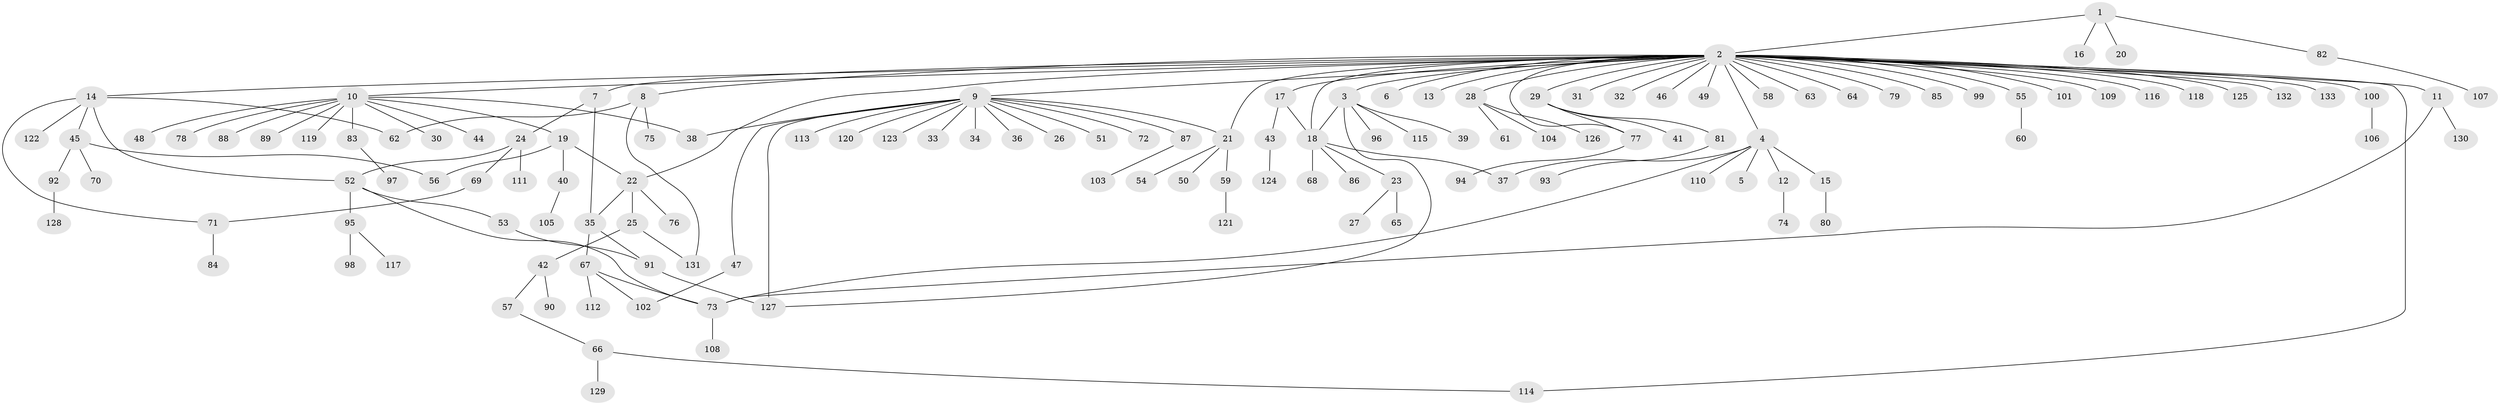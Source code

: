 // Generated by graph-tools (version 1.1) at 2025/14/03/09/25 04:14:27]
// undirected, 133 vertices, 153 edges
graph export_dot {
graph [start="1"]
  node [color=gray90,style=filled];
  1;
  2;
  3;
  4;
  5;
  6;
  7;
  8;
  9;
  10;
  11;
  12;
  13;
  14;
  15;
  16;
  17;
  18;
  19;
  20;
  21;
  22;
  23;
  24;
  25;
  26;
  27;
  28;
  29;
  30;
  31;
  32;
  33;
  34;
  35;
  36;
  37;
  38;
  39;
  40;
  41;
  42;
  43;
  44;
  45;
  46;
  47;
  48;
  49;
  50;
  51;
  52;
  53;
  54;
  55;
  56;
  57;
  58;
  59;
  60;
  61;
  62;
  63;
  64;
  65;
  66;
  67;
  68;
  69;
  70;
  71;
  72;
  73;
  74;
  75;
  76;
  77;
  78;
  79;
  80;
  81;
  82;
  83;
  84;
  85;
  86;
  87;
  88;
  89;
  90;
  91;
  92;
  93;
  94;
  95;
  96;
  97;
  98;
  99;
  100;
  101;
  102;
  103;
  104;
  105;
  106;
  107;
  108;
  109;
  110;
  111;
  112;
  113;
  114;
  115;
  116;
  117;
  118;
  119;
  120;
  121;
  122;
  123;
  124;
  125;
  126;
  127;
  128;
  129;
  130;
  131;
  132;
  133;
  1 -- 2;
  1 -- 16;
  1 -- 20;
  1 -- 82;
  2 -- 3;
  2 -- 4;
  2 -- 6;
  2 -- 7;
  2 -- 8;
  2 -- 9;
  2 -- 10;
  2 -- 11;
  2 -- 13;
  2 -- 14;
  2 -- 17;
  2 -- 18;
  2 -- 21;
  2 -- 22;
  2 -- 28;
  2 -- 29;
  2 -- 31;
  2 -- 32;
  2 -- 46;
  2 -- 49;
  2 -- 55;
  2 -- 58;
  2 -- 63;
  2 -- 64;
  2 -- 77;
  2 -- 79;
  2 -- 85;
  2 -- 99;
  2 -- 100;
  2 -- 101;
  2 -- 109;
  2 -- 114;
  2 -- 116;
  2 -- 118;
  2 -- 125;
  2 -- 132;
  2 -- 133;
  3 -- 18;
  3 -- 39;
  3 -- 96;
  3 -- 115;
  3 -- 127;
  4 -- 5;
  4 -- 12;
  4 -- 15;
  4 -- 37;
  4 -- 73;
  4 -- 110;
  7 -- 24;
  7 -- 35;
  8 -- 62;
  8 -- 75;
  8 -- 131;
  9 -- 21;
  9 -- 26;
  9 -- 33;
  9 -- 34;
  9 -- 36;
  9 -- 38;
  9 -- 47;
  9 -- 51;
  9 -- 72;
  9 -- 87;
  9 -- 113;
  9 -- 120;
  9 -- 123;
  9 -- 127;
  10 -- 19;
  10 -- 30;
  10 -- 38;
  10 -- 44;
  10 -- 48;
  10 -- 78;
  10 -- 83;
  10 -- 88;
  10 -- 89;
  10 -- 119;
  11 -- 73;
  11 -- 130;
  12 -- 74;
  14 -- 45;
  14 -- 52;
  14 -- 62;
  14 -- 71;
  14 -- 122;
  15 -- 80;
  17 -- 18;
  17 -- 43;
  18 -- 23;
  18 -- 37;
  18 -- 68;
  18 -- 86;
  19 -- 22;
  19 -- 40;
  19 -- 56;
  21 -- 50;
  21 -- 54;
  21 -- 59;
  22 -- 25;
  22 -- 35;
  22 -- 76;
  23 -- 27;
  23 -- 65;
  24 -- 52;
  24 -- 69;
  24 -- 111;
  25 -- 42;
  25 -- 131;
  28 -- 61;
  28 -- 104;
  28 -- 126;
  29 -- 41;
  29 -- 77;
  29 -- 81;
  35 -- 67;
  35 -- 91;
  40 -- 105;
  42 -- 57;
  42 -- 90;
  43 -- 124;
  45 -- 56;
  45 -- 70;
  45 -- 92;
  47 -- 102;
  52 -- 53;
  52 -- 73;
  52 -- 95;
  53 -- 91;
  55 -- 60;
  57 -- 66;
  59 -- 121;
  66 -- 114;
  66 -- 129;
  67 -- 73;
  67 -- 102;
  67 -- 112;
  69 -- 71;
  71 -- 84;
  73 -- 108;
  77 -- 94;
  81 -- 93;
  82 -- 107;
  83 -- 97;
  87 -- 103;
  91 -- 127;
  92 -- 128;
  95 -- 98;
  95 -- 117;
  100 -- 106;
}
